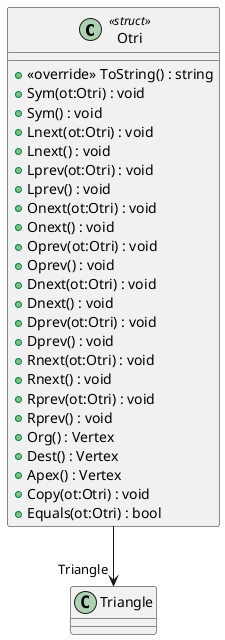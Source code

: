 @startuml
class Otri <<struct>> {
    + <<override>> ToString() : string
    + Sym(ot:Otri) : void
    + Sym() : void
    + Lnext(ot:Otri) : void
    + Lnext() : void
    + Lprev(ot:Otri) : void
    + Lprev() : void
    + Onext(ot:Otri) : void
    + Onext() : void
    + Oprev(ot:Otri) : void
    + Oprev() : void
    + Dnext(ot:Otri) : void
    + Dnext() : void
    + Dprev(ot:Otri) : void
    + Dprev() : void
    + Rnext(ot:Otri) : void
    + Rnext() : void
    + Rprev(ot:Otri) : void
    + Rprev() : void
    + Org() : Vertex
    + Dest() : Vertex
    + Apex() : Vertex
    + Copy(ot:Otri) : void
    + Equals(ot:Otri) : bool
}
Otri --> "Triangle" Triangle
@enduml
